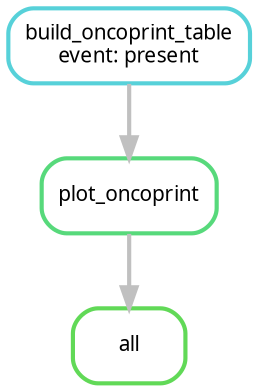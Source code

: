 digraph snakemake_dag {
    graph[bgcolor=white, margin=0];
    node[shape=box, style=rounded, fontname=sans,                 fontsize=10, penwidth=2];
    edge[penwidth=2, color=grey];
	0[label = "all", color = "0.32 0.6 0.85", style="rounded"];
	1[label = "plot_oncoprint", color = "0.38 0.6 0.85", style="rounded"];
	2[label = "build_oncoprint_table\nevent: present", color = "0.51 0.6 0.85", style="rounded"];
	1 -> 0
	2 -> 1
}            
